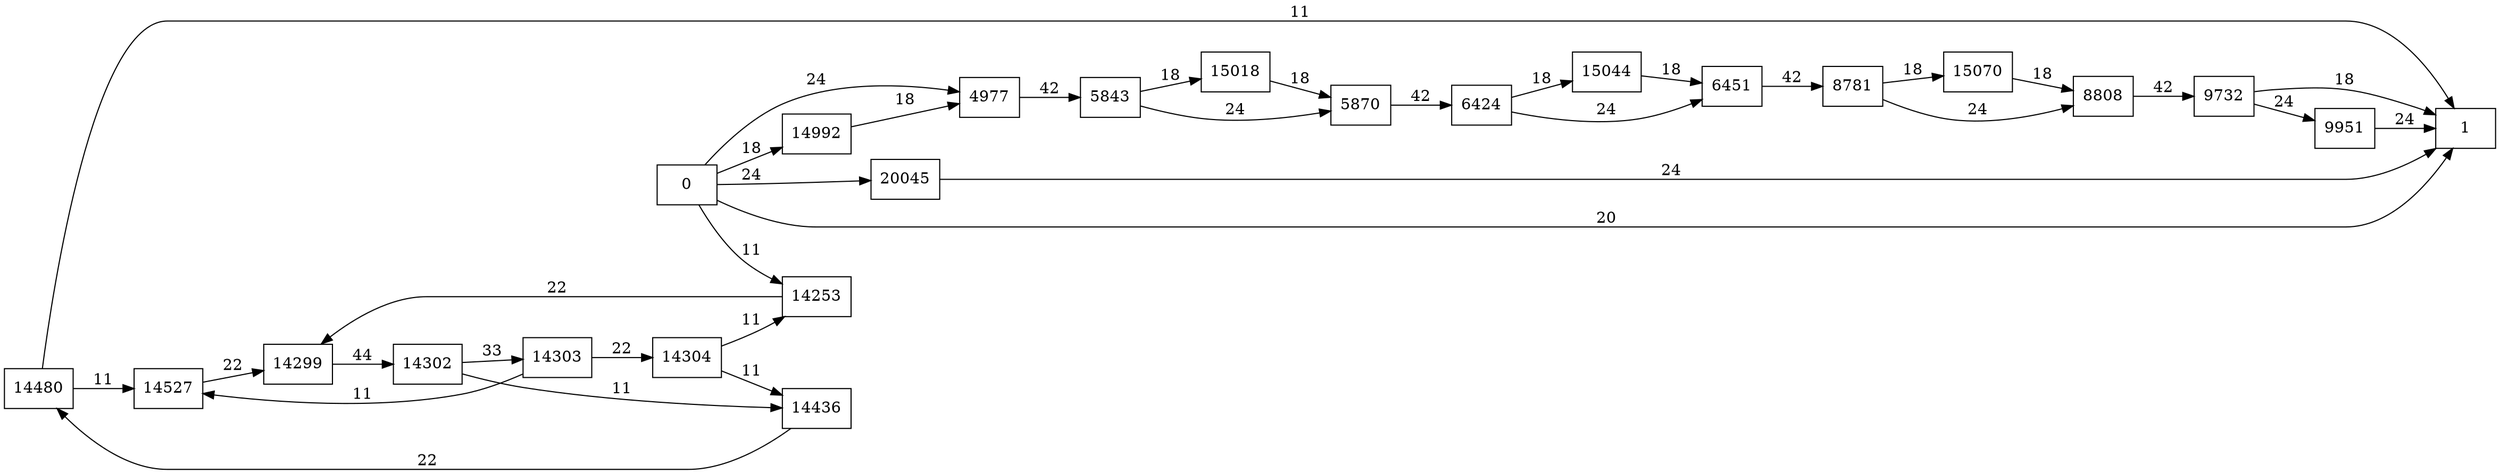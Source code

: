 digraph {
	graph [rankdir=LR]
	node [shape=rectangle]
	4977 -> 5843 [label=42]
	5843 -> 5870 [label=24]
	5843 -> 15018 [label=18]
	5870 -> 6424 [label=42]
	6424 -> 6451 [label=24]
	6424 -> 15044 [label=18]
	6451 -> 8781 [label=42]
	8781 -> 8808 [label=24]
	8781 -> 15070 [label=18]
	8808 -> 9732 [label=42]
	9732 -> 1 [label=18]
	9732 -> 9951 [label=24]
	9951 -> 1 [label=24]
	14253 -> 14299 [label=22]
	14299 -> 14302 [label=44]
	14302 -> 14303 [label=33]
	14302 -> 14436 [label=11]
	14303 -> 14304 [label=22]
	14303 -> 14527 [label=11]
	14304 -> 14253 [label=11]
	14304 -> 14436 [label=11]
	14436 -> 14480 [label=22]
	14480 -> 1 [label=11]
	14480 -> 14527 [label=11]
	14527 -> 14299 [label=22]
	14992 -> 4977 [label=18]
	15018 -> 5870 [label=18]
	15044 -> 6451 [label=18]
	15070 -> 8808 [label=18]
	20045 -> 1 [label=24]
	0 -> 4977 [label=24]
	0 -> 1 [label=20]
	0 -> 14253 [label=11]
	0 -> 14992 [label=18]
	0 -> 20045 [label=24]
}
